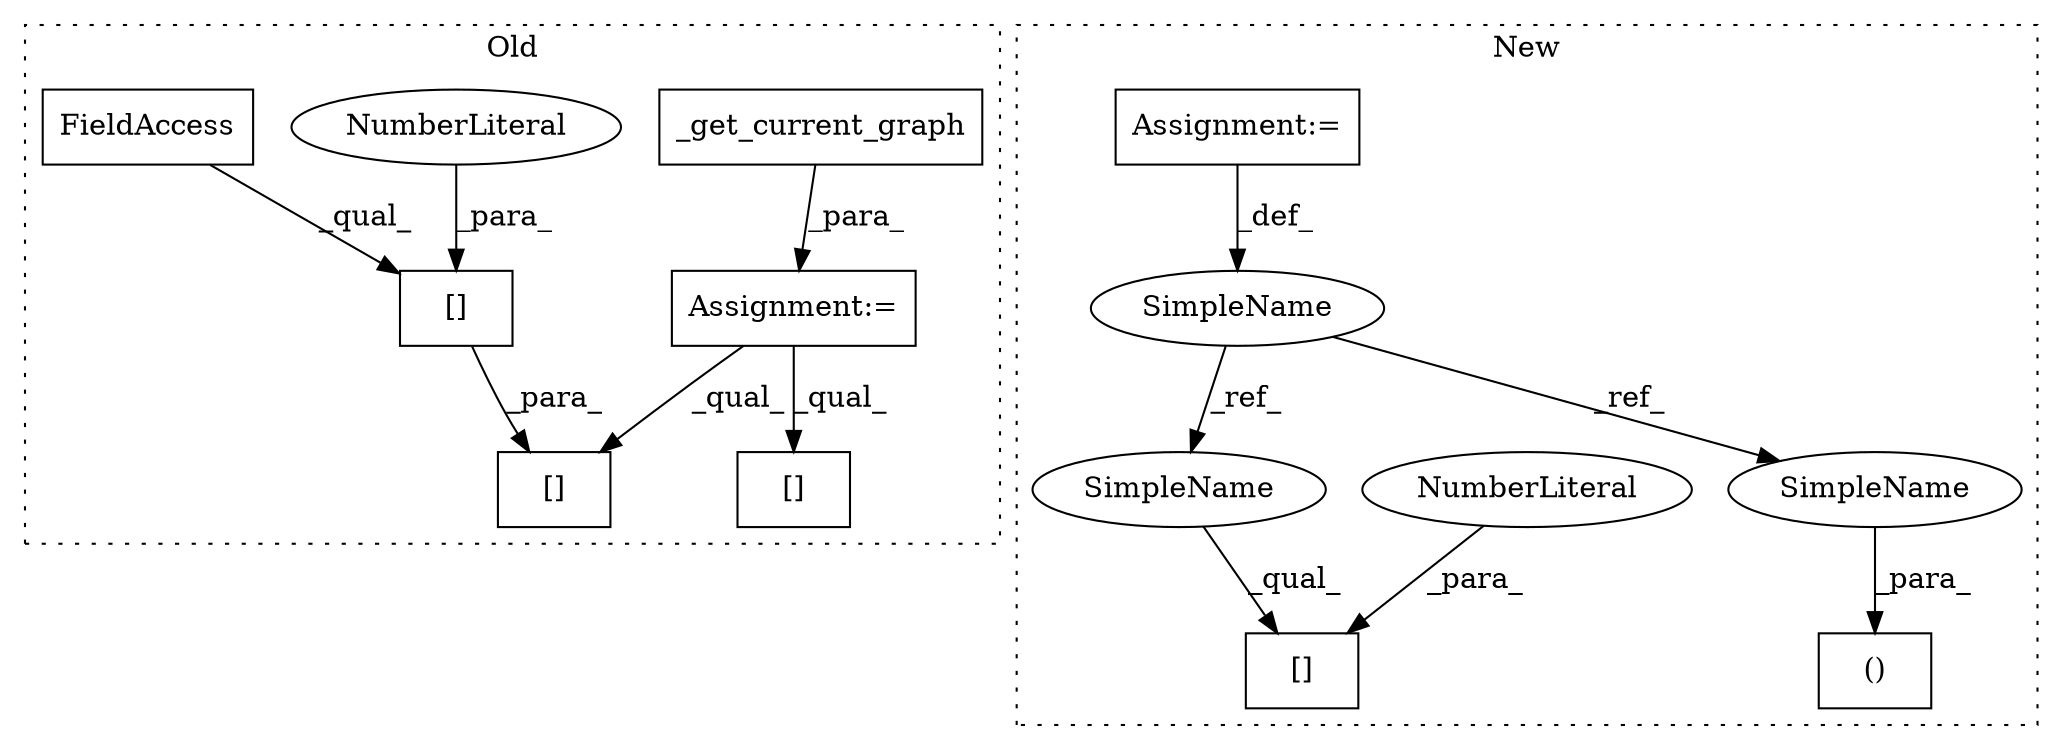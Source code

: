 digraph G {
subgraph cluster0 {
1 [label="_get_current_graph" a="32" s="30193" l="20" shape="box"];
3 [label="[]" a="2" s="30545,30561" l="2,1" shape="box"];
8 [label="Assignment:=" a="7" s="30187" l="1" shape="box"];
9 [label="[]" a="2" s="30547,30560" l="12,1" shape="box"];
10 [label="NumberLiteral" a="34" s="30559" l="1" shape="ellipse"];
11 [label="FieldAccess" a="22" s="30547" l="11" shape="box"];
12 [label="[]" a="2" s="30451,30467" l="2,1" shape="box"];
label = "Old";
style="dotted";
}
subgraph cluster1 {
2 [label="[]" a="2" s="40923,40936" l="12,1" shape="box"];
4 [label="NumberLiteral" a="34" s="40935" l="1" shape="ellipse"];
5 [label="SimpleName" a="42" s="40461" l="11" shape="ellipse"];
6 [label="()" a="106" s="40504" l="59" shape="box"];
7 [label="Assignment:=" a="7" s="40461" l="11" shape="box"];
13 [label="SimpleName" a="42" s="40923" l="11" shape="ellipse"];
14 [label="SimpleName" a="42" s="40504" l="11" shape="ellipse"];
label = "New";
style="dotted";
}
1 -> 8 [label="_para_"];
4 -> 2 [label="_para_"];
5 -> 13 [label="_ref_"];
5 -> 14 [label="_ref_"];
7 -> 5 [label="_def_"];
8 -> 12 [label="_qual_"];
8 -> 3 [label="_qual_"];
9 -> 3 [label="_para_"];
10 -> 9 [label="_para_"];
11 -> 9 [label="_qual_"];
13 -> 2 [label="_qual_"];
14 -> 6 [label="_para_"];
}